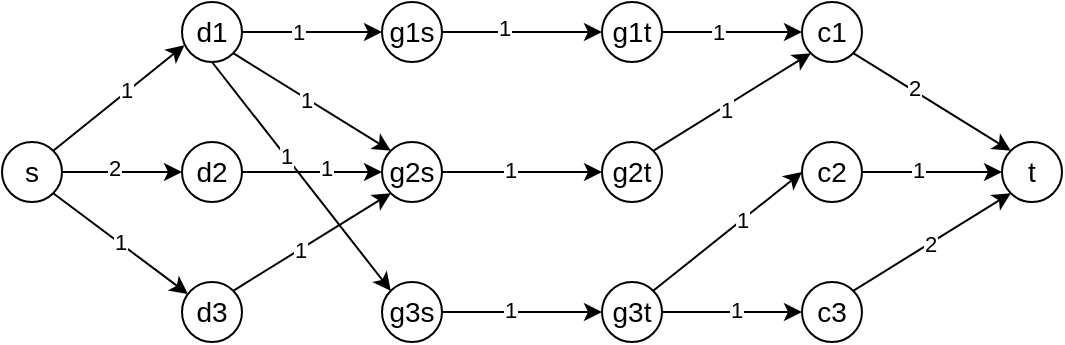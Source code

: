 <mxfile version="24.4.5" type="github">
  <diagram name="第 1 页" id="OT760YooN6m4Zd85Qt1a">
    <mxGraphModel dx="573" dy="306" grid="1" gridSize="10" guides="1" tooltips="1" connect="1" arrows="1" fold="1" page="1" pageScale="1" pageWidth="1000" pageHeight="1000" math="0" shadow="0">
      <root>
        <mxCell id="0" />
        <mxCell id="1" parent="0" />
        <mxCell id="K7ZoPV0VoYnB4C3HnUxC-18" style="edgeStyle=none;rounded=0;orthogonalLoop=1;jettySize=auto;html=1;exitX=1;exitY=0.5;exitDx=0;exitDy=0;entryX=0;entryY=0.5;entryDx=0;entryDy=0;" edge="1" parent="1" source="K7ZoPV0VoYnB4C3HnUxC-1" target="K7ZoPV0VoYnB4C3HnUxC-4">
          <mxGeometry relative="1" as="geometry" />
        </mxCell>
        <mxCell id="K7ZoPV0VoYnB4C3HnUxC-26" value="2" style="edgeLabel;html=1;align=center;verticalAlign=middle;resizable=0;points=[];" vertex="1" connectable="0" parent="K7ZoPV0VoYnB4C3HnUxC-18">
          <mxGeometry x="-0.154" y="2" relative="1" as="geometry">
            <mxPoint as="offset" />
          </mxGeometry>
        </mxCell>
        <mxCell id="K7ZoPV0VoYnB4C3HnUxC-20" style="edgeStyle=none;rounded=0;orthogonalLoop=1;jettySize=auto;html=1;exitX=1;exitY=1;exitDx=0;exitDy=0;" edge="1" parent="1" source="K7ZoPV0VoYnB4C3HnUxC-1" target="K7ZoPV0VoYnB4C3HnUxC-5">
          <mxGeometry relative="1" as="geometry" />
        </mxCell>
        <mxCell id="K7ZoPV0VoYnB4C3HnUxC-27" value="1" style="edgeLabel;html=1;align=center;verticalAlign=middle;resizable=0;points=[];" vertex="1" connectable="0" parent="K7ZoPV0VoYnB4C3HnUxC-20">
          <mxGeometry x="-0.031" relative="1" as="geometry">
            <mxPoint as="offset" />
          </mxGeometry>
        </mxCell>
        <mxCell id="K7ZoPV0VoYnB4C3HnUxC-1" value="s" style="ellipse;whiteSpace=wrap;html=1;aspect=fixed;fontSize=14;" vertex="1" parent="1">
          <mxGeometry x="180" y="150" width="30" height="30" as="geometry" />
        </mxCell>
        <mxCell id="K7ZoPV0VoYnB4C3HnUxC-31" style="edgeStyle=none;rounded=0;orthogonalLoop=1;jettySize=auto;html=1;exitX=1;exitY=0.5;exitDx=0;exitDy=0;entryX=0;entryY=0.5;entryDx=0;entryDy=0;" edge="1" parent="1" source="K7ZoPV0VoYnB4C3HnUxC-3" target="K7ZoPV0VoYnB4C3HnUxC-7">
          <mxGeometry relative="1" as="geometry" />
        </mxCell>
        <mxCell id="K7ZoPV0VoYnB4C3HnUxC-60" value="1" style="edgeLabel;html=1;align=center;verticalAlign=middle;resizable=0;points=[];" vertex="1" connectable="0" parent="K7ZoPV0VoYnB4C3HnUxC-31">
          <mxGeometry x="-0.209" relative="1" as="geometry">
            <mxPoint as="offset" />
          </mxGeometry>
        </mxCell>
        <mxCell id="K7ZoPV0VoYnB4C3HnUxC-33" style="edgeStyle=none;rounded=0;orthogonalLoop=1;jettySize=auto;html=1;exitX=1;exitY=1;exitDx=0;exitDy=0;entryX=0;entryY=0;entryDx=0;entryDy=0;" edge="1" parent="1" source="K7ZoPV0VoYnB4C3HnUxC-3" target="K7ZoPV0VoYnB4C3HnUxC-8">
          <mxGeometry relative="1" as="geometry" />
        </mxCell>
        <mxCell id="K7ZoPV0VoYnB4C3HnUxC-61" value="1" style="edgeLabel;html=1;align=center;verticalAlign=middle;resizable=0;points=[];" vertex="1" connectable="0" parent="K7ZoPV0VoYnB4C3HnUxC-33">
          <mxGeometry x="-0.076" y="-1" relative="1" as="geometry">
            <mxPoint as="offset" />
          </mxGeometry>
        </mxCell>
        <mxCell id="K7ZoPV0VoYnB4C3HnUxC-37" style="edgeStyle=none;rounded=0;orthogonalLoop=1;jettySize=auto;html=1;exitX=0.5;exitY=1;exitDx=0;exitDy=0;entryX=0;entryY=0;entryDx=0;entryDy=0;" edge="1" parent="1" source="K7ZoPV0VoYnB4C3HnUxC-3" target="K7ZoPV0VoYnB4C3HnUxC-9">
          <mxGeometry relative="1" as="geometry" />
        </mxCell>
        <mxCell id="K7ZoPV0VoYnB4C3HnUxC-62" value="1" style="edgeLabel;html=1;align=center;verticalAlign=middle;resizable=0;points=[];" vertex="1" connectable="0" parent="K7ZoPV0VoYnB4C3HnUxC-37">
          <mxGeometry x="-0.179" relative="1" as="geometry">
            <mxPoint as="offset" />
          </mxGeometry>
        </mxCell>
        <mxCell id="K7ZoPV0VoYnB4C3HnUxC-3" value="d1" style="ellipse;whiteSpace=wrap;html=1;aspect=fixed;fontSize=14;" vertex="1" parent="1">
          <mxGeometry x="270" y="80" width="30" height="30" as="geometry" />
        </mxCell>
        <mxCell id="K7ZoPV0VoYnB4C3HnUxC-34" style="edgeStyle=none;rounded=0;orthogonalLoop=1;jettySize=auto;html=1;exitX=1;exitY=0.5;exitDx=0;exitDy=0;entryX=0;entryY=0.5;entryDx=0;entryDy=0;" edge="1" parent="1" source="K7ZoPV0VoYnB4C3HnUxC-4" target="K7ZoPV0VoYnB4C3HnUxC-8">
          <mxGeometry relative="1" as="geometry" />
        </mxCell>
        <mxCell id="K7ZoPV0VoYnB4C3HnUxC-63" value="1" style="edgeLabel;html=1;align=center;verticalAlign=middle;resizable=0;points=[];" vertex="1" connectable="0" parent="K7ZoPV0VoYnB4C3HnUxC-34">
          <mxGeometry x="0.199" y="2" relative="1" as="geometry">
            <mxPoint as="offset" />
          </mxGeometry>
        </mxCell>
        <mxCell id="K7ZoPV0VoYnB4C3HnUxC-4" value="d2" style="ellipse;whiteSpace=wrap;html=1;aspect=fixed;fontSize=14;" vertex="1" parent="1">
          <mxGeometry x="270" y="150" width="30" height="30" as="geometry" />
        </mxCell>
        <mxCell id="K7ZoPV0VoYnB4C3HnUxC-35" style="edgeStyle=none;rounded=0;orthogonalLoop=1;jettySize=auto;html=1;exitX=1;exitY=0;exitDx=0;exitDy=0;entryX=0;entryY=1;entryDx=0;entryDy=0;" edge="1" parent="1" source="K7ZoPV0VoYnB4C3HnUxC-5" target="K7ZoPV0VoYnB4C3HnUxC-8">
          <mxGeometry relative="1" as="geometry" />
        </mxCell>
        <mxCell id="K7ZoPV0VoYnB4C3HnUxC-64" value="1" style="edgeLabel;html=1;align=center;verticalAlign=middle;resizable=0;points=[];" vertex="1" connectable="0" parent="K7ZoPV0VoYnB4C3HnUxC-35">
          <mxGeometry x="-0.17" relative="1" as="geometry">
            <mxPoint as="offset" />
          </mxGeometry>
        </mxCell>
        <mxCell id="K7ZoPV0VoYnB4C3HnUxC-5" value="d3" style="ellipse;whiteSpace=wrap;html=1;aspect=fixed;fontSize=14;" vertex="1" parent="1">
          <mxGeometry x="270" y="220" width="30" height="30" as="geometry" />
        </mxCell>
        <mxCell id="K7ZoPV0VoYnB4C3HnUxC-57" style="edgeStyle=none;rounded=0;orthogonalLoop=1;jettySize=auto;html=1;exitX=1;exitY=0.5;exitDx=0;exitDy=0;entryX=0;entryY=0.5;entryDx=0;entryDy=0;" edge="1" parent="1" source="K7ZoPV0VoYnB4C3HnUxC-7" target="K7ZoPV0VoYnB4C3HnUxC-41">
          <mxGeometry relative="1" as="geometry" />
        </mxCell>
        <mxCell id="K7ZoPV0VoYnB4C3HnUxC-66" value="1" style="edgeLabel;html=1;align=center;verticalAlign=middle;resizable=0;points=[];" vertex="1" connectable="0" parent="K7ZoPV0VoYnB4C3HnUxC-57">
          <mxGeometry x="-0.236" y="2" relative="1" as="geometry">
            <mxPoint as="offset" />
          </mxGeometry>
        </mxCell>
        <mxCell id="K7ZoPV0VoYnB4C3HnUxC-7" value="g1s" style="ellipse;whiteSpace=wrap;html=1;aspect=fixed;fontSize=14;" vertex="1" parent="1">
          <mxGeometry x="370" y="80" width="30" height="30" as="geometry" />
        </mxCell>
        <mxCell id="K7ZoPV0VoYnB4C3HnUxC-58" style="edgeStyle=none;rounded=0;orthogonalLoop=1;jettySize=auto;html=1;exitX=1;exitY=0.5;exitDx=0;exitDy=0;entryX=0;entryY=0.5;entryDx=0;entryDy=0;" edge="1" parent="1" source="K7ZoPV0VoYnB4C3HnUxC-8" target="K7ZoPV0VoYnB4C3HnUxC-43">
          <mxGeometry relative="1" as="geometry" />
        </mxCell>
        <mxCell id="K7ZoPV0VoYnB4C3HnUxC-65" value="1" style="edgeLabel;html=1;align=center;verticalAlign=middle;resizable=0;points=[];" vertex="1" connectable="0" parent="K7ZoPV0VoYnB4C3HnUxC-58">
          <mxGeometry x="-0.165" y="1" relative="1" as="geometry">
            <mxPoint as="offset" />
          </mxGeometry>
        </mxCell>
        <mxCell id="K7ZoPV0VoYnB4C3HnUxC-8" value="g2s" style="ellipse;whiteSpace=wrap;html=1;aspect=fixed;fontSize=14;" vertex="1" parent="1">
          <mxGeometry x="370" y="150" width="30" height="30" as="geometry" />
        </mxCell>
        <mxCell id="K7ZoPV0VoYnB4C3HnUxC-59" style="edgeStyle=none;rounded=0;orthogonalLoop=1;jettySize=auto;html=1;exitX=1;exitY=0.5;exitDx=0;exitDy=0;entryX=0;entryY=0.5;entryDx=0;entryDy=0;" edge="1" parent="1" source="K7ZoPV0VoYnB4C3HnUxC-9" target="K7ZoPV0VoYnB4C3HnUxC-46">
          <mxGeometry relative="1" as="geometry" />
        </mxCell>
        <mxCell id="K7ZoPV0VoYnB4C3HnUxC-67" value="1" style="edgeLabel;html=1;align=center;verticalAlign=middle;resizable=0;points=[];" vertex="1" connectable="0" parent="K7ZoPV0VoYnB4C3HnUxC-59">
          <mxGeometry x="-0.165" y="1" relative="1" as="geometry">
            <mxPoint as="offset" />
          </mxGeometry>
        </mxCell>
        <mxCell id="K7ZoPV0VoYnB4C3HnUxC-9" value="g3s" style="ellipse;whiteSpace=wrap;html=1;aspect=fixed;fontSize=14;" vertex="1" parent="1">
          <mxGeometry x="370" y="220" width="30" height="30" as="geometry" />
        </mxCell>
        <mxCell id="K7ZoPV0VoYnB4C3HnUxC-17" style="edgeStyle=none;rounded=0;orthogonalLoop=1;jettySize=auto;html=1;exitX=1;exitY=0;exitDx=0;exitDy=0;entryX=0.04;entryY=0.722;entryDx=0;entryDy=0;entryPerimeter=0;" edge="1" parent="1" source="K7ZoPV0VoYnB4C3HnUxC-1" target="K7ZoPV0VoYnB4C3HnUxC-3">
          <mxGeometry relative="1" as="geometry" />
        </mxCell>
        <mxCell id="K7ZoPV0VoYnB4C3HnUxC-25" value="1" style="edgeLabel;html=1;align=center;verticalAlign=middle;resizable=0;points=[];" vertex="1" connectable="0" parent="K7ZoPV0VoYnB4C3HnUxC-17">
          <mxGeometry x="0.13" y="1" relative="1" as="geometry">
            <mxPoint as="offset" />
          </mxGeometry>
        </mxCell>
        <mxCell id="K7ZoPV0VoYnB4C3HnUxC-40" style="edgeStyle=none;rounded=0;orthogonalLoop=1;jettySize=auto;html=1;exitX=1;exitY=0.5;exitDx=0;exitDy=0;entryX=0;entryY=0.5;entryDx=0;entryDy=0;" edge="1" parent="1" source="K7ZoPV0VoYnB4C3HnUxC-41" target="K7ZoPV0VoYnB4C3HnUxC-49">
          <mxGeometry relative="1" as="geometry" />
        </mxCell>
        <mxCell id="K7ZoPV0VoYnB4C3HnUxC-68" value="1" style="edgeLabel;html=1;align=center;verticalAlign=middle;resizable=0;points=[];" vertex="1" connectable="0" parent="K7ZoPV0VoYnB4C3HnUxC-40">
          <mxGeometry x="-0.217" relative="1" as="geometry">
            <mxPoint as="offset" />
          </mxGeometry>
        </mxCell>
        <mxCell id="K7ZoPV0VoYnB4C3HnUxC-41" value="g1t" style="ellipse;whiteSpace=wrap;html=1;aspect=fixed;fontSize=14;" vertex="1" parent="1">
          <mxGeometry x="480" y="80" width="30" height="30" as="geometry" />
        </mxCell>
        <mxCell id="K7ZoPV0VoYnB4C3HnUxC-42" style="edgeStyle=none;rounded=0;orthogonalLoop=1;jettySize=auto;html=1;exitX=1;exitY=0;exitDx=0;exitDy=0;entryX=0;entryY=1;entryDx=0;entryDy=0;" edge="1" parent="1" source="K7ZoPV0VoYnB4C3HnUxC-43" target="K7ZoPV0VoYnB4C3HnUxC-49">
          <mxGeometry relative="1" as="geometry" />
        </mxCell>
        <mxCell id="K7ZoPV0VoYnB4C3HnUxC-69" value="1" style="edgeLabel;html=1;align=center;verticalAlign=middle;resizable=0;points=[];" vertex="1" connectable="0" parent="K7ZoPV0VoYnB4C3HnUxC-42">
          <mxGeometry x="-0.102" y="-1" relative="1" as="geometry">
            <mxPoint as="offset" />
          </mxGeometry>
        </mxCell>
        <mxCell id="K7ZoPV0VoYnB4C3HnUxC-43" value="g2t" style="ellipse;whiteSpace=wrap;html=1;aspect=fixed;fontSize=14;" vertex="1" parent="1">
          <mxGeometry x="480" y="150" width="30" height="30" as="geometry" />
        </mxCell>
        <mxCell id="K7ZoPV0VoYnB4C3HnUxC-44" style="edgeStyle=none;rounded=0;orthogonalLoop=1;jettySize=auto;html=1;exitX=1;exitY=0;exitDx=0;exitDy=0;entryX=0;entryY=0.5;entryDx=0;entryDy=0;" edge="1" parent="1" source="K7ZoPV0VoYnB4C3HnUxC-46" target="K7ZoPV0VoYnB4C3HnUxC-52">
          <mxGeometry relative="1" as="geometry" />
        </mxCell>
        <mxCell id="K7ZoPV0VoYnB4C3HnUxC-70" value="1" style="edgeLabel;html=1;align=center;verticalAlign=middle;resizable=0;points=[];" vertex="1" connectable="0" parent="K7ZoPV0VoYnB4C3HnUxC-44">
          <mxGeometry x="0.197" relative="1" as="geometry">
            <mxPoint as="offset" />
          </mxGeometry>
        </mxCell>
        <mxCell id="K7ZoPV0VoYnB4C3HnUxC-45" style="edgeStyle=none;rounded=0;orthogonalLoop=1;jettySize=auto;html=1;exitX=1;exitY=0.5;exitDx=0;exitDy=0;entryX=0;entryY=0.5;entryDx=0;entryDy=0;" edge="1" parent="1" source="K7ZoPV0VoYnB4C3HnUxC-46" target="K7ZoPV0VoYnB4C3HnUxC-55">
          <mxGeometry relative="1" as="geometry" />
        </mxCell>
        <mxCell id="K7ZoPV0VoYnB4C3HnUxC-71" value="1" style="edgeLabel;html=1;align=center;verticalAlign=middle;resizable=0;points=[];" vertex="1" connectable="0" parent="K7ZoPV0VoYnB4C3HnUxC-45">
          <mxGeometry x="0.044" y="1" relative="1" as="geometry">
            <mxPoint as="offset" />
          </mxGeometry>
        </mxCell>
        <mxCell id="K7ZoPV0VoYnB4C3HnUxC-46" value="g3t" style="ellipse;whiteSpace=wrap;html=1;aspect=fixed;fontSize=14;" vertex="1" parent="1">
          <mxGeometry x="480" y="220" width="30" height="30" as="geometry" />
        </mxCell>
        <mxCell id="K7ZoPV0VoYnB4C3HnUxC-47" style="edgeStyle=none;rounded=0;orthogonalLoop=1;jettySize=auto;html=1;exitX=1;exitY=1;exitDx=0;exitDy=0;entryX=0;entryY=0;entryDx=0;entryDy=0;" edge="1" parent="1" source="K7ZoPV0VoYnB4C3HnUxC-49" target="K7ZoPV0VoYnB4C3HnUxC-56">
          <mxGeometry relative="1" as="geometry" />
        </mxCell>
        <mxCell id="K7ZoPV0VoYnB4C3HnUxC-48" value="2" style="edgeLabel;html=1;align=center;verticalAlign=middle;resizable=0;points=[];" vertex="1" connectable="0" parent="K7ZoPV0VoYnB4C3HnUxC-47">
          <mxGeometry x="-0.254" y="1" relative="1" as="geometry">
            <mxPoint as="offset" />
          </mxGeometry>
        </mxCell>
        <mxCell id="K7ZoPV0VoYnB4C3HnUxC-49" value="c1" style="ellipse;whiteSpace=wrap;html=1;aspect=fixed;fontSize=14;" vertex="1" parent="1">
          <mxGeometry x="580" y="80" width="30" height="30" as="geometry" />
        </mxCell>
        <mxCell id="K7ZoPV0VoYnB4C3HnUxC-50" style="edgeStyle=none;rounded=0;orthogonalLoop=1;jettySize=auto;html=1;exitX=1;exitY=0.5;exitDx=0;exitDy=0;entryX=0;entryY=0.5;entryDx=0;entryDy=0;" edge="1" parent="1" source="K7ZoPV0VoYnB4C3HnUxC-52" target="K7ZoPV0VoYnB4C3HnUxC-56">
          <mxGeometry relative="1" as="geometry" />
        </mxCell>
        <mxCell id="K7ZoPV0VoYnB4C3HnUxC-51" value="1" style="edgeLabel;html=1;align=center;verticalAlign=middle;resizable=0;points=[];" vertex="1" connectable="0" parent="K7ZoPV0VoYnB4C3HnUxC-50">
          <mxGeometry x="-0.202" y="1" relative="1" as="geometry">
            <mxPoint as="offset" />
          </mxGeometry>
        </mxCell>
        <mxCell id="K7ZoPV0VoYnB4C3HnUxC-52" value="c2" style="ellipse;whiteSpace=wrap;html=1;aspect=fixed;fontSize=14;" vertex="1" parent="1">
          <mxGeometry x="580" y="150" width="30" height="30" as="geometry" />
        </mxCell>
        <mxCell id="K7ZoPV0VoYnB4C3HnUxC-53" style="edgeStyle=none;rounded=0;orthogonalLoop=1;jettySize=auto;html=1;exitX=1;exitY=0;exitDx=0;exitDy=0;entryX=0;entryY=1;entryDx=0;entryDy=0;" edge="1" parent="1" source="K7ZoPV0VoYnB4C3HnUxC-55" target="K7ZoPV0VoYnB4C3HnUxC-56">
          <mxGeometry relative="1" as="geometry">
            <Array as="points" />
          </mxGeometry>
        </mxCell>
        <mxCell id="K7ZoPV0VoYnB4C3HnUxC-54" value="2" style="edgeLabel;html=1;align=center;verticalAlign=middle;resizable=0;points=[];" vertex="1" connectable="0" parent="K7ZoPV0VoYnB4C3HnUxC-53">
          <mxGeometry x="-0.032" relative="1" as="geometry">
            <mxPoint as="offset" />
          </mxGeometry>
        </mxCell>
        <mxCell id="K7ZoPV0VoYnB4C3HnUxC-55" value="c3" style="ellipse;whiteSpace=wrap;html=1;aspect=fixed;fontSize=14;" vertex="1" parent="1">
          <mxGeometry x="580" y="220" width="30" height="30" as="geometry" />
        </mxCell>
        <mxCell id="K7ZoPV0VoYnB4C3HnUxC-56" value="t" style="ellipse;whiteSpace=wrap;html=1;aspect=fixed;fontSize=14;" vertex="1" parent="1">
          <mxGeometry x="680" y="150" width="30" height="30" as="geometry" />
        </mxCell>
      </root>
    </mxGraphModel>
  </diagram>
</mxfile>
